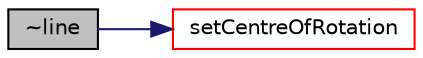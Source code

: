digraph "~line"
{
  bgcolor="transparent";
  edge [fontname="Helvetica",fontsize="10",labelfontname="Helvetica",labelfontsize="10"];
  node [fontname="Helvetica",fontsize="10",shape=record];
  rankdir="LR";
  Node4 [label="~line",height=0.2,width=0.4,color="black", fillcolor="grey75", style="filled", fontcolor="black"];
  Node4 -> Node5 [color="midnightblue",fontsize="10",style="solid",fontname="Helvetica"];
  Node5 [label="setCentreOfRotation",height=0.2,width=0.4,color="red",URL="$a30757.html#a4b730eceb0998b48ca13ce34ebd426b3",tooltip="Set the centre of rotation to the projection of the. "];
}
